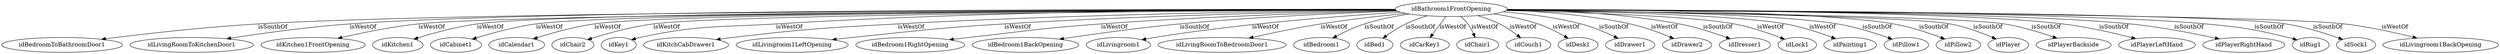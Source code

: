 strict digraph  {
idBathroom1FrontOpening [node_type=entity_node];
idBedroomToBathroomDoor1 [node_type=entity_node];
idLivingRoomToKitchenDoor1 [node_type=entity_node];
idKitchen1FrontOpening [node_type=entity_node];
idKitchen1 [node_type=entity_node];
idCabinet1 [node_type=entity_node];
idCalendar1 [node_type=entity_node];
idChair2 [node_type=entity_node];
idKey1 [node_type=entity_node];
idKitchCabDrawer1 [node_type=entity_node];
idLivingroom1LeftOpening [node_type=entity_node];
idBedroom1RightOpening [node_type=entity_node];
idBedroom1BackOpening [node_type=entity_node];
idLivingroom1 [node_type=entity_node];
idLivingRoomToBedroomDoor1 [node_type=entity_node];
idBedroom1 [node_type=entity_node];
idBed1 [node_type=entity_node];
idCarKey1 [node_type=entity_node];
idChair1 [node_type=entity_node];
idCouch1 [node_type=entity_node];
idDesk1 [node_type=entity_node];
idDrawer1 [node_type=entity_node];
idDrawer2 [node_type=entity_node];
idDresser1 [node_type=entity_node];
idLock1 [node_type=entity_node];
idPainting1 [node_type=entity_node];
idPillow1 [node_type=entity_node];
idPillow2 [node_type=entity_node];
idPlayer [node_type=entity_node];
idPlayerBackside [node_type=entity_node];
idPlayerLeftHand [node_type=entity_node];
idPlayerRightHand [node_type=entity_node];
idRug1 [node_type=entity_node];
idSock1 [node_type=entity_node];
idLivingroom1BackOpening [node_type=entity_node];
idBathroom1FrontOpening -> idBedroomToBathroomDoor1  [edge_type=relationship, label=isSouthOf];
idBathroom1FrontOpening -> idLivingRoomToKitchenDoor1  [edge_type=relationship, label=isWestOf];
idBathroom1FrontOpening -> idKitchen1FrontOpening  [edge_type=relationship, label=isWestOf];
idBathroom1FrontOpening -> idKitchen1  [edge_type=relationship, label=isWestOf];
idBathroom1FrontOpening -> idCabinet1  [edge_type=relationship, label=isWestOf];
idBathroom1FrontOpening -> idCalendar1  [edge_type=relationship, label=isWestOf];
idBathroom1FrontOpening -> idChair2  [edge_type=relationship, label=isWestOf];
idBathroom1FrontOpening -> idKey1  [edge_type=relationship, label=isWestOf];
idBathroom1FrontOpening -> idKitchCabDrawer1  [edge_type=relationship, label=isWestOf];
idBathroom1FrontOpening -> idLivingroom1LeftOpening  [edge_type=relationship, label=isWestOf];
idBathroom1FrontOpening -> idBedroom1RightOpening  [edge_type=relationship, label=isWestOf];
idBathroom1FrontOpening -> idBedroom1BackOpening  [edge_type=relationship, label=isSouthOf];
idBathroom1FrontOpening -> idLivingroom1  [edge_type=relationship, label=isWestOf];
idBathroom1FrontOpening -> idLivingRoomToBedroomDoor1  [edge_type=relationship, label=isWestOf];
idBathroom1FrontOpening -> idBedroom1  [edge_type=relationship, label=isSouthOf];
idBathroom1FrontOpening -> idBed1  [edge_type=relationship, label=isSouthOf];
idBathroom1FrontOpening -> idCarKey1  [edge_type=relationship, label=isWestOf];
idBathroom1FrontOpening -> idChair1  [edge_type=relationship, label=isWestOf];
idBathroom1FrontOpening -> idCouch1  [edge_type=relationship, label=isWestOf];
idBathroom1FrontOpening -> idDesk1  [edge_type=relationship, label=isWestOf];
idBathroom1FrontOpening -> idDrawer1  [edge_type=relationship, label=isSouthOf];
idBathroom1FrontOpening -> idDrawer2  [edge_type=relationship, label=isWestOf];
idBathroom1FrontOpening -> idDresser1  [edge_type=relationship, label=isSouthOf];
idBathroom1FrontOpening -> idLock1  [edge_type=relationship, label=isWestOf];
idBathroom1FrontOpening -> idPainting1  [edge_type=relationship, label=isWestOf];
idBathroom1FrontOpening -> idPillow1  [edge_type=relationship, label=isSouthOf];
idBathroom1FrontOpening -> idPillow2  [edge_type=relationship, label=isSouthOf];
idBathroom1FrontOpening -> idPlayer  [edge_type=relationship, label=isSouthOf];
idBathroom1FrontOpening -> idPlayerBackside  [edge_type=relationship, label=isSouthOf];
idBathroom1FrontOpening -> idPlayerLeftHand  [edge_type=relationship, label=isSouthOf];
idBathroom1FrontOpening -> idPlayerRightHand  [edge_type=relationship, label=isSouthOf];
idBathroom1FrontOpening -> idRug1  [edge_type=relationship, label=isSouthOf];
idBathroom1FrontOpening -> idSock1  [edge_type=relationship, label=isSouthOf];
idBathroom1FrontOpening -> idLivingroom1BackOpening  [edge_type=relationship, label=isWestOf];
}
